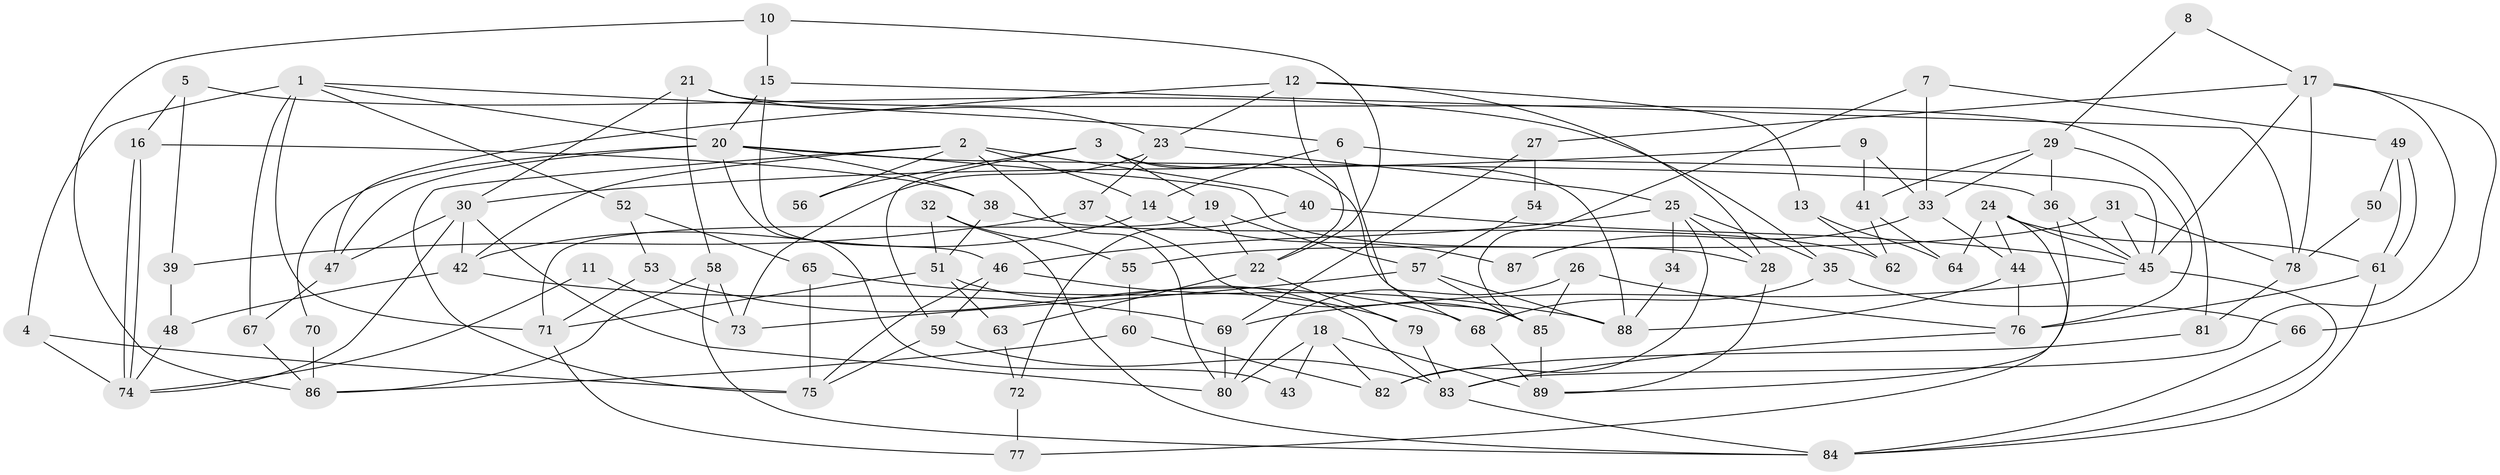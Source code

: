 // coarse degree distribution, {8: 0.07407407407407407, 6: 0.12962962962962962, 9: 0.037037037037037035, 3: 0.24074074074074073, 4: 0.1111111111111111, 2: 0.07407407407407407, 10: 0.018518518518518517, 7: 0.1111111111111111, 5: 0.18518518518518517, 11: 0.018518518518518517}
// Generated by graph-tools (version 1.1) at 2025/23/03/03/25 07:23:59]
// undirected, 89 vertices, 178 edges
graph export_dot {
graph [start="1"]
  node [color=gray90,style=filled];
  1;
  2;
  3;
  4;
  5;
  6;
  7;
  8;
  9;
  10;
  11;
  12;
  13;
  14;
  15;
  16;
  17;
  18;
  19;
  20;
  21;
  22;
  23;
  24;
  25;
  26;
  27;
  28;
  29;
  30;
  31;
  32;
  33;
  34;
  35;
  36;
  37;
  38;
  39;
  40;
  41;
  42;
  43;
  44;
  45;
  46;
  47;
  48;
  49;
  50;
  51;
  52;
  53;
  54;
  55;
  56;
  57;
  58;
  59;
  60;
  61;
  62;
  63;
  64;
  65;
  66;
  67;
  68;
  69;
  70;
  71;
  72;
  73;
  74;
  75;
  76;
  77;
  78;
  79;
  80;
  81;
  82;
  83;
  84;
  85;
  86;
  87;
  88;
  89;
  1 -- 52;
  1 -- 6;
  1 -- 4;
  1 -- 20;
  1 -- 67;
  1 -- 71;
  2 -- 14;
  2 -- 75;
  2 -- 40;
  2 -- 42;
  2 -- 56;
  2 -- 80;
  3 -- 88;
  3 -- 59;
  3 -- 19;
  3 -- 56;
  3 -- 85;
  4 -- 74;
  4 -- 75;
  5 -- 16;
  5 -- 35;
  5 -- 39;
  6 -- 45;
  6 -- 68;
  6 -- 14;
  7 -- 85;
  7 -- 33;
  7 -- 49;
  8 -- 17;
  8 -- 29;
  9 -- 30;
  9 -- 41;
  9 -- 33;
  10 -- 86;
  10 -- 22;
  10 -- 15;
  11 -- 74;
  11 -- 73;
  12 -- 23;
  12 -- 47;
  12 -- 13;
  12 -- 22;
  12 -- 28;
  13 -- 64;
  13 -- 62;
  14 -- 42;
  14 -- 87;
  15 -- 20;
  15 -- 46;
  15 -- 78;
  16 -- 38;
  16 -- 74;
  16 -- 74;
  17 -- 45;
  17 -- 83;
  17 -- 27;
  17 -- 66;
  17 -- 78;
  18 -- 89;
  18 -- 82;
  18 -- 43;
  18 -- 80;
  19 -- 71;
  19 -- 22;
  19 -- 57;
  20 -- 47;
  20 -- 28;
  20 -- 36;
  20 -- 38;
  20 -- 43;
  20 -- 70;
  21 -- 30;
  21 -- 23;
  21 -- 58;
  21 -- 81;
  22 -- 63;
  22 -- 79;
  23 -- 73;
  23 -- 25;
  23 -- 37;
  24 -- 61;
  24 -- 45;
  24 -- 44;
  24 -- 64;
  24 -- 77;
  25 -- 28;
  25 -- 46;
  25 -- 34;
  25 -- 35;
  25 -- 82;
  26 -- 80;
  26 -- 85;
  26 -- 76;
  27 -- 69;
  27 -- 54;
  28 -- 89;
  29 -- 36;
  29 -- 33;
  29 -- 41;
  29 -- 76;
  30 -- 80;
  30 -- 42;
  30 -- 47;
  30 -- 74;
  31 -- 78;
  31 -- 45;
  31 -- 55;
  32 -- 51;
  32 -- 84;
  32 -- 55;
  33 -- 44;
  33 -- 87;
  34 -- 88;
  35 -- 66;
  35 -- 68;
  36 -- 89;
  36 -- 45;
  37 -- 39;
  37 -- 85;
  38 -- 51;
  38 -- 62;
  39 -- 48;
  40 -- 45;
  40 -- 72;
  41 -- 62;
  41 -- 64;
  42 -- 69;
  42 -- 48;
  44 -- 76;
  44 -- 88;
  45 -- 84;
  45 -- 69;
  46 -- 79;
  46 -- 59;
  46 -- 75;
  47 -- 67;
  48 -- 74;
  49 -- 61;
  49 -- 61;
  49 -- 50;
  50 -- 78;
  51 -- 83;
  51 -- 63;
  51 -- 71;
  52 -- 65;
  52 -- 53;
  53 -- 71;
  53 -- 68;
  54 -- 57;
  55 -- 60;
  57 -- 85;
  57 -- 73;
  57 -- 88;
  58 -- 84;
  58 -- 73;
  58 -- 86;
  59 -- 75;
  59 -- 83;
  60 -- 82;
  60 -- 86;
  61 -- 76;
  61 -- 84;
  63 -- 72;
  65 -- 75;
  65 -- 88;
  66 -- 84;
  67 -- 86;
  68 -- 89;
  69 -- 80;
  70 -- 86;
  71 -- 77;
  72 -- 77;
  76 -- 83;
  78 -- 81;
  79 -- 83;
  81 -- 82;
  83 -- 84;
  85 -- 89;
}

